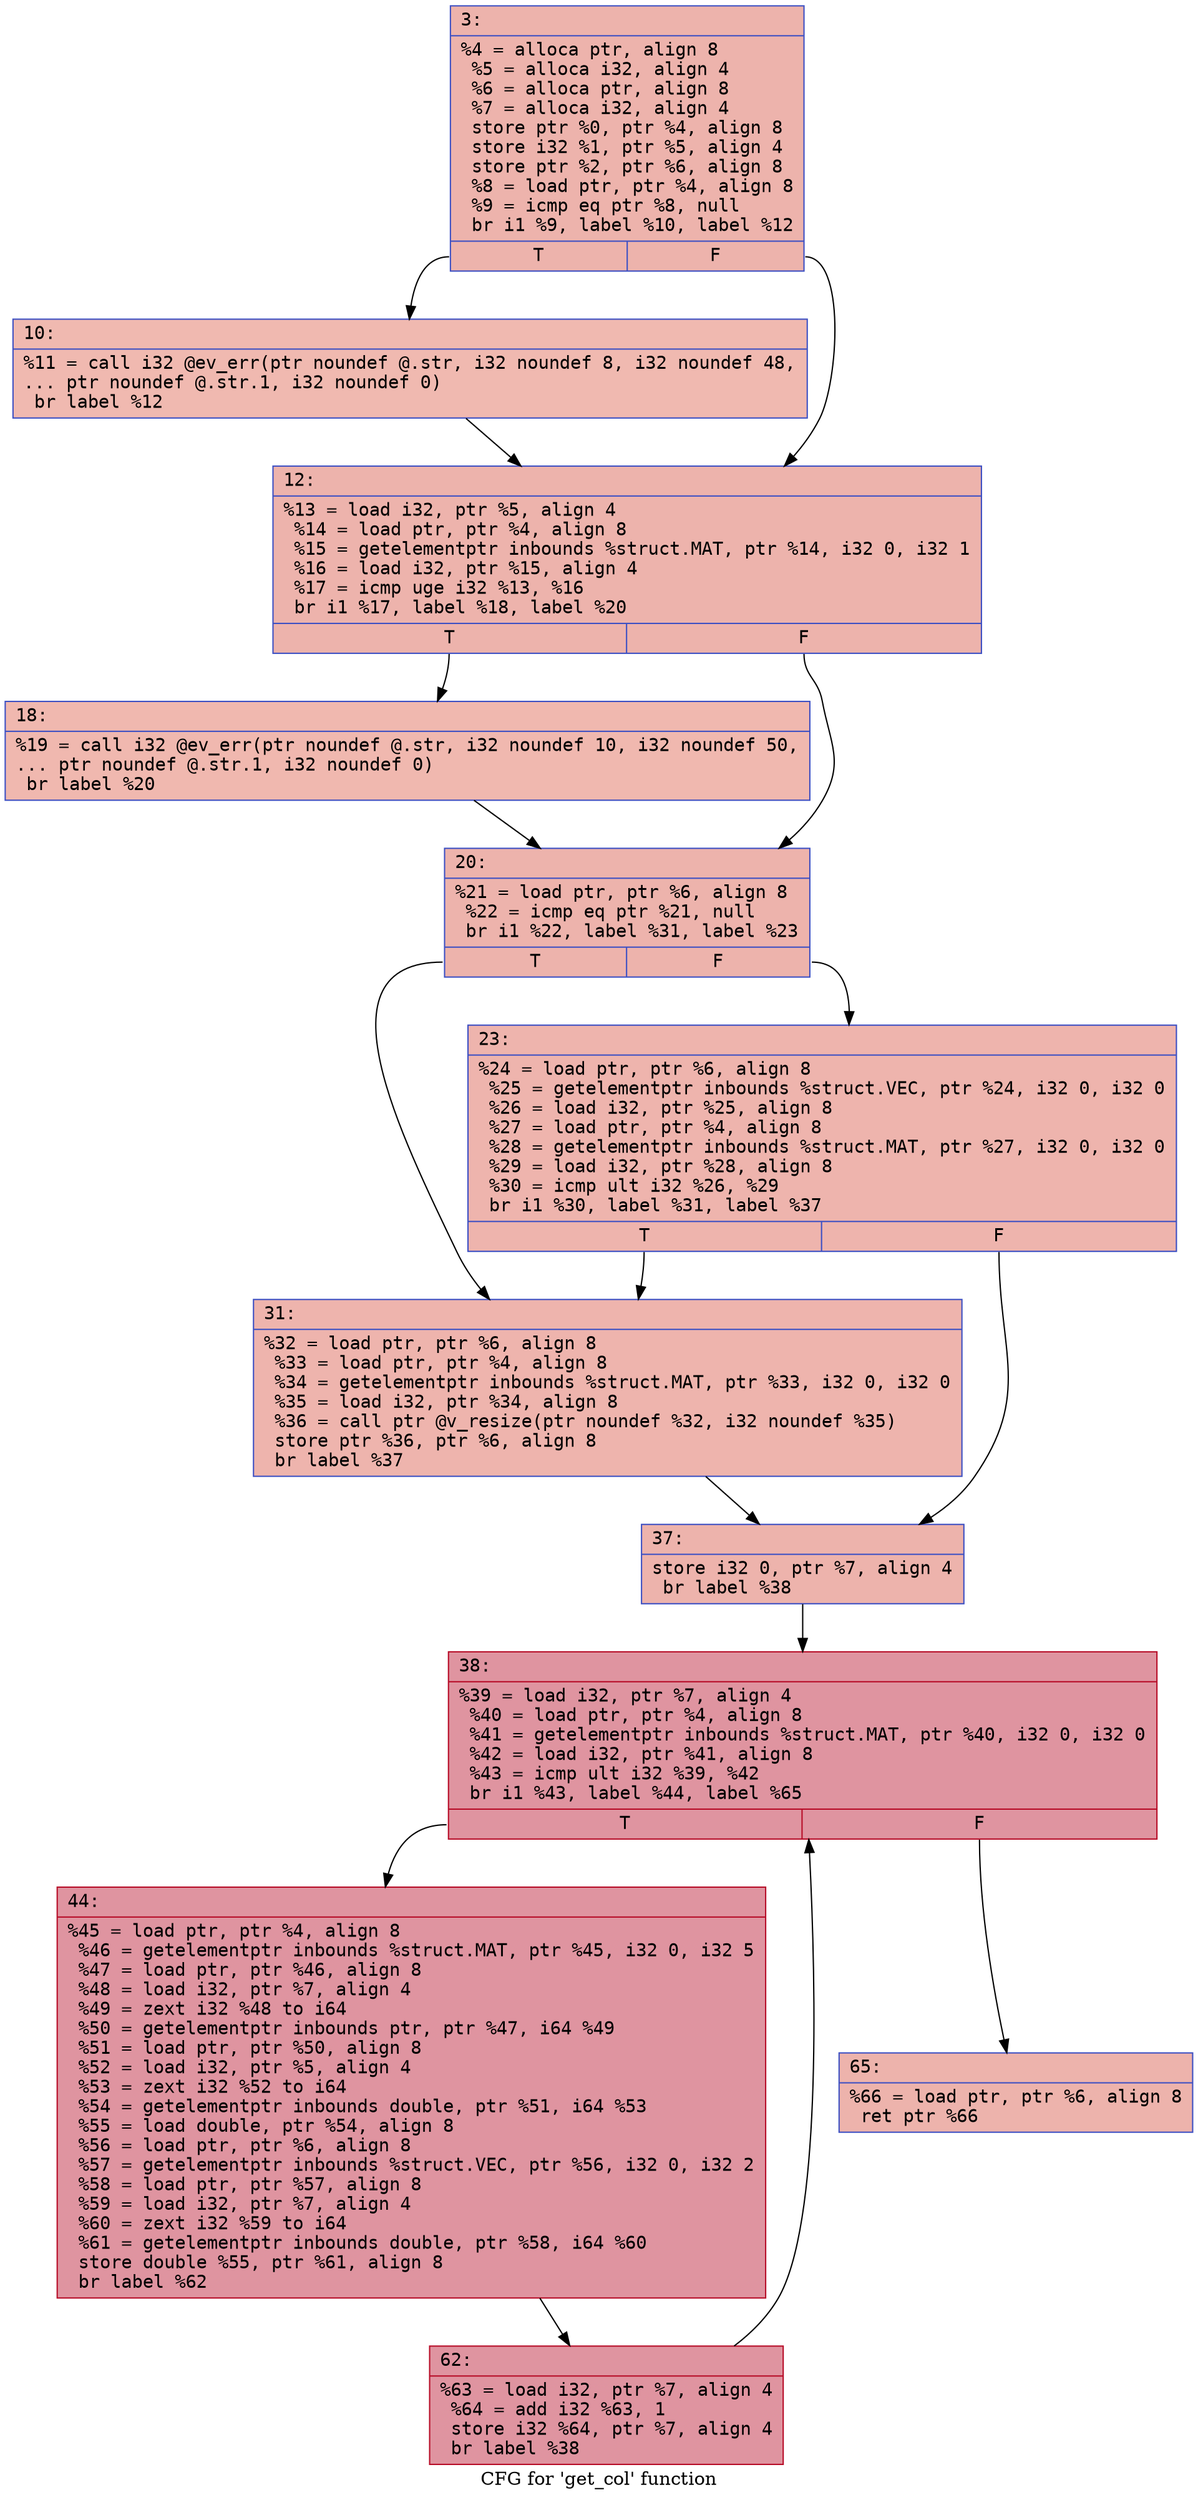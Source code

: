 digraph "CFG for 'get_col' function" {
	label="CFG for 'get_col' function";

	Node0x600002da5950 [shape=record,color="#3d50c3ff", style=filled, fillcolor="#d6524470" fontname="Courier",label="{3:\l|  %4 = alloca ptr, align 8\l  %5 = alloca i32, align 4\l  %6 = alloca ptr, align 8\l  %7 = alloca i32, align 4\l  store ptr %0, ptr %4, align 8\l  store i32 %1, ptr %5, align 4\l  store ptr %2, ptr %6, align 8\l  %8 = load ptr, ptr %4, align 8\l  %9 = icmp eq ptr %8, null\l  br i1 %9, label %10, label %12\l|{<s0>T|<s1>F}}"];
	Node0x600002da5950:s0 -> Node0x600002da59a0[tooltip="3 -> 10\nProbability 37.50%" ];
	Node0x600002da5950:s1 -> Node0x600002da59f0[tooltip="3 -> 12\nProbability 62.50%" ];
	Node0x600002da59a0 [shape=record,color="#3d50c3ff", style=filled, fillcolor="#de614d70" fontname="Courier",label="{10:\l|  %11 = call i32 @ev_err(ptr noundef @.str, i32 noundef 8, i32 noundef 48,\l... ptr noundef @.str.1, i32 noundef 0)\l  br label %12\l}"];
	Node0x600002da59a0 -> Node0x600002da59f0[tooltip="10 -> 12\nProbability 100.00%" ];
	Node0x600002da59f0 [shape=record,color="#3d50c3ff", style=filled, fillcolor="#d6524470" fontname="Courier",label="{12:\l|  %13 = load i32, ptr %5, align 4\l  %14 = load ptr, ptr %4, align 8\l  %15 = getelementptr inbounds %struct.MAT, ptr %14, i32 0, i32 1\l  %16 = load i32, ptr %15, align 4\l  %17 = icmp uge i32 %13, %16\l  br i1 %17, label %18, label %20\l|{<s0>T|<s1>F}}"];
	Node0x600002da59f0:s0 -> Node0x600002da5a40[tooltip="12 -> 18\nProbability 50.00%" ];
	Node0x600002da59f0:s1 -> Node0x600002da5a90[tooltip="12 -> 20\nProbability 50.00%" ];
	Node0x600002da5a40 [shape=record,color="#3d50c3ff", style=filled, fillcolor="#dc5d4a70" fontname="Courier",label="{18:\l|  %19 = call i32 @ev_err(ptr noundef @.str, i32 noundef 10, i32 noundef 50,\l... ptr noundef @.str.1, i32 noundef 0)\l  br label %20\l}"];
	Node0x600002da5a40 -> Node0x600002da5a90[tooltip="18 -> 20\nProbability 100.00%" ];
	Node0x600002da5a90 [shape=record,color="#3d50c3ff", style=filled, fillcolor="#d6524470" fontname="Courier",label="{20:\l|  %21 = load ptr, ptr %6, align 8\l  %22 = icmp eq ptr %21, null\l  br i1 %22, label %31, label %23\l|{<s0>T|<s1>F}}"];
	Node0x600002da5a90:s0 -> Node0x600002da5b30[tooltip="20 -> 31\nProbability 37.50%" ];
	Node0x600002da5a90:s1 -> Node0x600002da5ae0[tooltip="20 -> 23\nProbability 62.50%" ];
	Node0x600002da5ae0 [shape=record,color="#3d50c3ff", style=filled, fillcolor="#d8564670" fontname="Courier",label="{23:\l|  %24 = load ptr, ptr %6, align 8\l  %25 = getelementptr inbounds %struct.VEC, ptr %24, i32 0, i32 0\l  %26 = load i32, ptr %25, align 8\l  %27 = load ptr, ptr %4, align 8\l  %28 = getelementptr inbounds %struct.MAT, ptr %27, i32 0, i32 0\l  %29 = load i32, ptr %28, align 8\l  %30 = icmp ult i32 %26, %29\l  br i1 %30, label %31, label %37\l|{<s0>T|<s1>F}}"];
	Node0x600002da5ae0:s0 -> Node0x600002da5b30[tooltip="23 -> 31\nProbability 50.00%" ];
	Node0x600002da5ae0:s1 -> Node0x600002da5b80[tooltip="23 -> 37\nProbability 50.00%" ];
	Node0x600002da5b30 [shape=record,color="#3d50c3ff", style=filled, fillcolor="#d8564670" fontname="Courier",label="{31:\l|  %32 = load ptr, ptr %6, align 8\l  %33 = load ptr, ptr %4, align 8\l  %34 = getelementptr inbounds %struct.MAT, ptr %33, i32 0, i32 0\l  %35 = load i32, ptr %34, align 8\l  %36 = call ptr @v_resize(ptr noundef %32, i32 noundef %35)\l  store ptr %36, ptr %6, align 8\l  br label %37\l}"];
	Node0x600002da5b30 -> Node0x600002da5b80[tooltip="31 -> 37\nProbability 100.00%" ];
	Node0x600002da5b80 [shape=record,color="#3d50c3ff", style=filled, fillcolor="#d6524470" fontname="Courier",label="{37:\l|  store i32 0, ptr %7, align 4\l  br label %38\l}"];
	Node0x600002da5b80 -> Node0x600002da5bd0[tooltip="37 -> 38\nProbability 100.00%" ];
	Node0x600002da5bd0 [shape=record,color="#b70d28ff", style=filled, fillcolor="#b70d2870" fontname="Courier",label="{38:\l|  %39 = load i32, ptr %7, align 4\l  %40 = load ptr, ptr %4, align 8\l  %41 = getelementptr inbounds %struct.MAT, ptr %40, i32 0, i32 0\l  %42 = load i32, ptr %41, align 8\l  %43 = icmp ult i32 %39, %42\l  br i1 %43, label %44, label %65\l|{<s0>T|<s1>F}}"];
	Node0x600002da5bd0:s0 -> Node0x600002da5c20[tooltip="38 -> 44\nProbability 96.88%" ];
	Node0x600002da5bd0:s1 -> Node0x600002da5cc0[tooltip="38 -> 65\nProbability 3.12%" ];
	Node0x600002da5c20 [shape=record,color="#b70d28ff", style=filled, fillcolor="#b70d2870" fontname="Courier",label="{44:\l|  %45 = load ptr, ptr %4, align 8\l  %46 = getelementptr inbounds %struct.MAT, ptr %45, i32 0, i32 5\l  %47 = load ptr, ptr %46, align 8\l  %48 = load i32, ptr %7, align 4\l  %49 = zext i32 %48 to i64\l  %50 = getelementptr inbounds ptr, ptr %47, i64 %49\l  %51 = load ptr, ptr %50, align 8\l  %52 = load i32, ptr %5, align 4\l  %53 = zext i32 %52 to i64\l  %54 = getelementptr inbounds double, ptr %51, i64 %53\l  %55 = load double, ptr %54, align 8\l  %56 = load ptr, ptr %6, align 8\l  %57 = getelementptr inbounds %struct.VEC, ptr %56, i32 0, i32 2\l  %58 = load ptr, ptr %57, align 8\l  %59 = load i32, ptr %7, align 4\l  %60 = zext i32 %59 to i64\l  %61 = getelementptr inbounds double, ptr %58, i64 %60\l  store double %55, ptr %61, align 8\l  br label %62\l}"];
	Node0x600002da5c20 -> Node0x600002da5c70[tooltip="44 -> 62\nProbability 100.00%" ];
	Node0x600002da5c70 [shape=record,color="#b70d28ff", style=filled, fillcolor="#b70d2870" fontname="Courier",label="{62:\l|  %63 = load i32, ptr %7, align 4\l  %64 = add i32 %63, 1\l  store i32 %64, ptr %7, align 4\l  br label %38\l}"];
	Node0x600002da5c70 -> Node0x600002da5bd0[tooltip="62 -> 38\nProbability 100.00%" ];
	Node0x600002da5cc0 [shape=record,color="#3d50c3ff", style=filled, fillcolor="#d6524470" fontname="Courier",label="{65:\l|  %66 = load ptr, ptr %6, align 8\l  ret ptr %66\l}"];
}

